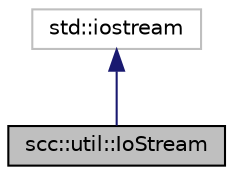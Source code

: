 digraph "scc::util::IoStream"
{
 // LATEX_PDF_SIZE
  edge [fontname="Helvetica",fontsize="10",labelfontname="Helvetica",labelfontsize="10"];
  node [fontname="Helvetica",fontsize="10",shape=record];
  Node1 [label="scc::util::IoStream",height=0.2,width=0.4,color="black", fillcolor="grey75", style="filled", fontcolor="black",tooltip="Input/output stream wrapper for reader/writer."];
  Node2 -> Node1 [dir="back",color="midnightblue",fontsize="10",style="solid",fontname="Helvetica"];
  Node2 [label="std::iostream",height=0.2,width=0.4,color="grey75", fillcolor="white", style="filled",tooltip=" "];
}
